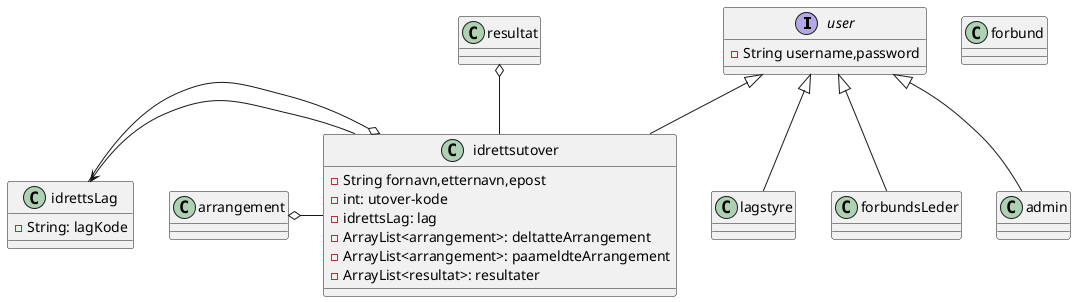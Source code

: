 @startuml
interface user{
    -String username,password
}

class idrettsutover{
    - String fornavn,etternavn,epost
    -int: utover-kode
    -idrettsLag: lag
    -ArrayList<arrangement>: deltatteArrangement
    -ArrayList<arrangement>: paameldteArrangement
    -ArrayList<resultat>: resultater
}
class idrettsLag{
    -String: lagKode
}
class lagstyre
class forbund
class forbundsLeder
class arrangement
class admin
class resultat


idrettsutover -up-|> user
idrettsutover -left-> idrettsLag
idrettsutover -up-o resultat
idrettsutover -left-o arrangement

idrettsLag --o idrettsutover


lagstyre -up-|> user
forbundsLeder -up-|> user
admin -up-|> user
@enduml